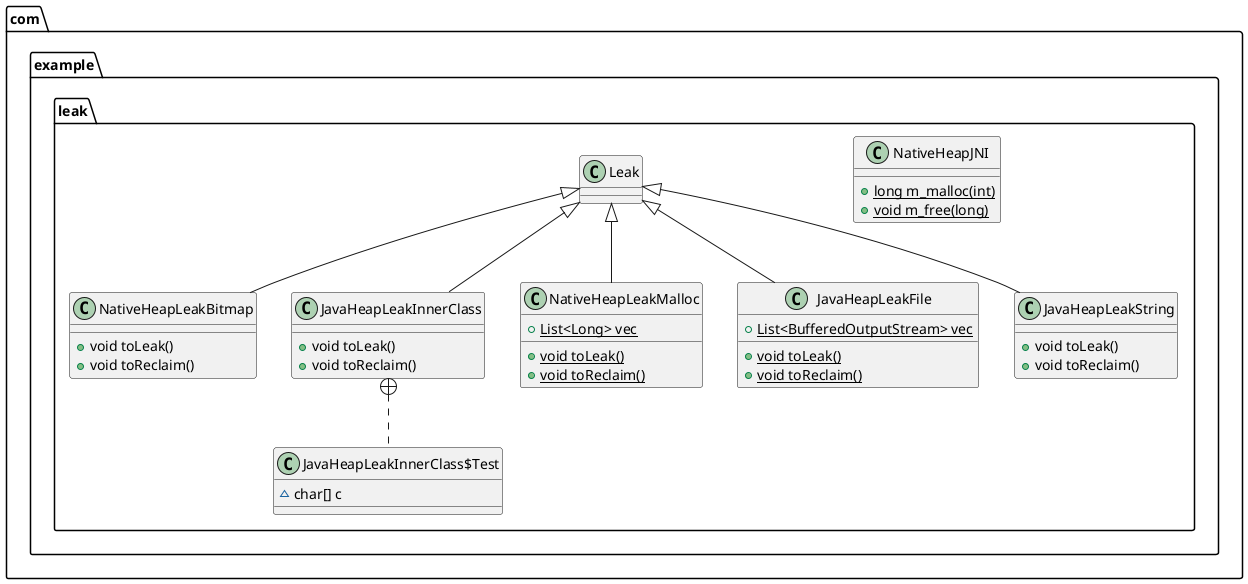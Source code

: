 @startuml
class com.example.leak.NativeHeapJNI {
+ {static} long m_malloc(int)
+ {static} void m_free(long)
}
class com.example.leak.NativeHeapLeakBitmap {
+ void toLeak()
+ void toReclaim()
}
class com.example.leak.JavaHeapLeakInnerClass {
+ void toLeak()
+ void toReclaim()
}
class com.example.leak.JavaHeapLeakInnerClass$Test {
~ char[] c
}
class com.example.leak.NativeHeapLeakMalloc {
+ {static} List<Long> vec
+ {static} void toLeak()
+ {static} void toReclaim()
}
class com.example.leak.JavaHeapLeakFile {
+ {static} List<BufferedOutputStream> vec
+ {static} void toLeak()
+ {static} void toReclaim()
}
class com.example.leak.Leak {
}
class com.example.leak.JavaHeapLeakString {
+ void toLeak()
+ void toReclaim()
}


com.example.leak.Leak <|-- com.example.leak.NativeHeapLeakBitmap
com.example.leak.Leak <|-- com.example.leak.JavaHeapLeakInnerClass
com.example.leak.JavaHeapLeakInnerClass +.. com.example.leak.JavaHeapLeakInnerClass$Test
com.example.leak.Leak <|-- com.example.leak.NativeHeapLeakMalloc
com.example.leak.Leak <|-- com.example.leak.JavaHeapLeakFile
com.example.leak.Leak <|-- com.example.leak.JavaHeapLeakString
@enduml